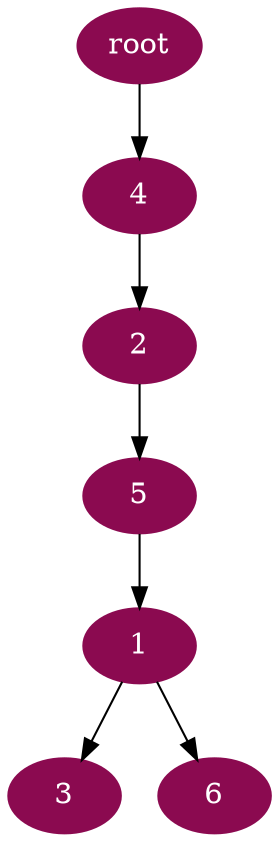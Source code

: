 digraph G {
node [color=deeppink4, style=filled, fontcolor=white];
5 -> 1;
4 -> 2;
1 -> 3;
"root" -> 4;
2 -> 5;
1 -> 6;
}
